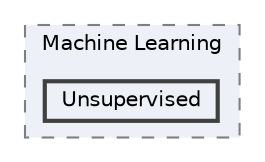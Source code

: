 digraph "C:/GIT 2/numerics/.NET 8.0/Numerics/Machine Learning/Unsupervised"
{
 // LATEX_PDF_SIZE
  bgcolor="transparent";
  edge [fontname=Helvetica,fontsize=10,labelfontname=Helvetica,labelfontsize=10];
  node [fontname=Helvetica,fontsize=10,shape=box,height=0.2,width=0.4];
  compound=true
  subgraph clusterdir_4626f4b123e2f2aa8f9733a67ee128f8 {
    graph [ bgcolor="#edf0f7", pencolor="grey50", label="Machine Learning", fontname=Helvetica,fontsize=10 style="filled,dashed", URL="dir_4626f4b123e2f2aa8f9733a67ee128f8.html",tooltip=""]
  dir_6e6eb799ef41a02e5a689a7036d7fc36 [label="Unsupervised", fillcolor="#edf0f7", color="grey25", style="filled,bold", URL="dir_6e6eb799ef41a02e5a689a7036d7fc36.html",tooltip=""];
  }
}
